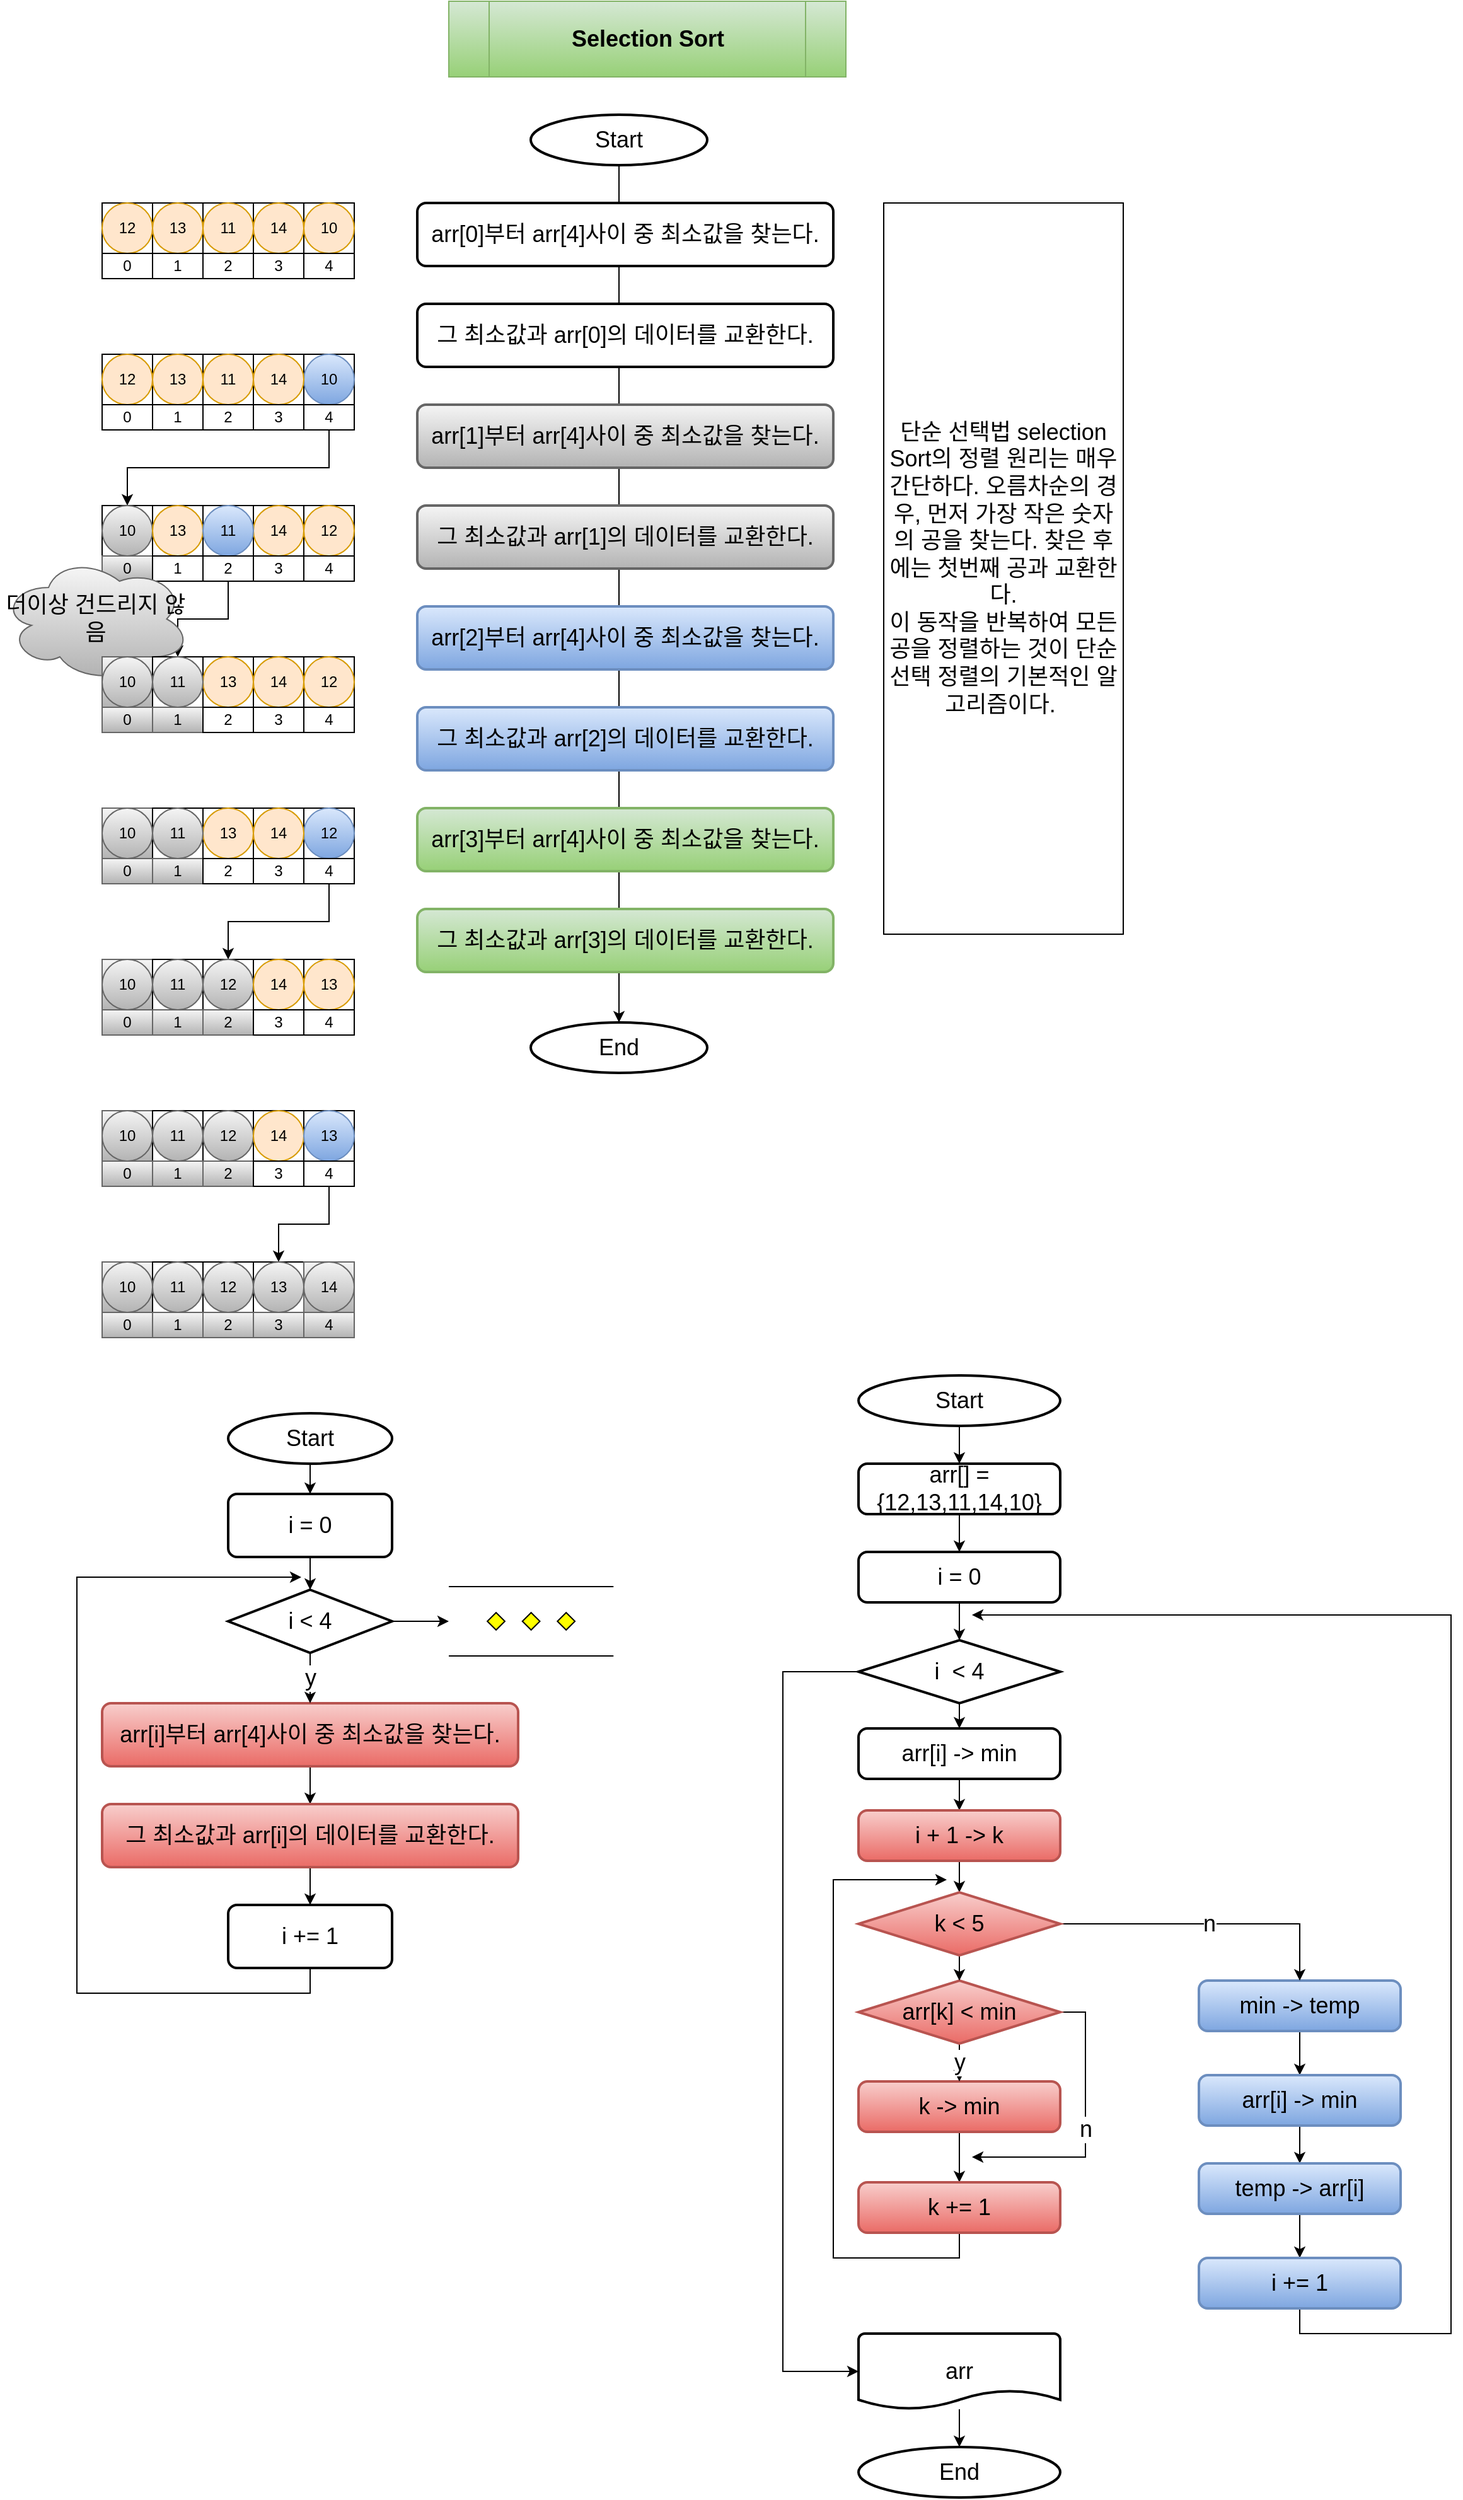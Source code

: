 <mxfile version="19.0.3" type="device"><diagram id="zHO-bKAfavNb4qNvqpEn" name="Page-1"><mxGraphModel dx="989" dy="1220" grid="1" gridSize="10" guides="1" tooltips="1" connect="1" arrows="1" fold="1" page="1" pageScale="1" pageWidth="850" pageHeight="1100" math="0" shadow="0"><root><mxCell id="0"/><mxCell id="1" parent="0"/><mxCell id="_KSf4pjxTZtaH0GUWREa-1" value="" style="whiteSpace=wrap;html=1;aspect=fixed;" vertex="1" parent="1"><mxGeometry x="80" y="160" width="40" height="40" as="geometry"/></mxCell><mxCell id="_KSf4pjxTZtaH0GUWREa-2" value="" style="whiteSpace=wrap;html=1;aspect=fixed;" vertex="1" parent="1"><mxGeometry x="120" y="160" width="40" height="40" as="geometry"/></mxCell><mxCell id="_KSf4pjxTZtaH0GUWREa-3" value="" style="whiteSpace=wrap;html=1;aspect=fixed;" vertex="1" parent="1"><mxGeometry x="160" y="160" width="40" height="40" as="geometry"/></mxCell><mxCell id="_KSf4pjxTZtaH0GUWREa-4" value="" style="whiteSpace=wrap;html=1;aspect=fixed;" vertex="1" parent="1"><mxGeometry x="200" y="160" width="40" height="40" as="geometry"/></mxCell><mxCell id="_KSf4pjxTZtaH0GUWREa-5" value="" style="whiteSpace=wrap;html=1;aspect=fixed;" vertex="1" parent="1"><mxGeometry x="240" y="160" width="40" height="40" as="geometry"/></mxCell><mxCell id="_KSf4pjxTZtaH0GUWREa-7" value="10" style="ellipse;whiteSpace=wrap;html=1;aspect=fixed;fillColor=#ffe6cc;strokeColor=#d79b00;" vertex="1" parent="1"><mxGeometry x="240" y="160" width="40" height="40" as="geometry"/></mxCell><mxCell id="_KSf4pjxTZtaH0GUWREa-9" value="14" style="ellipse;whiteSpace=wrap;html=1;aspect=fixed;fillColor=#ffe6cc;strokeColor=#d79b00;" vertex="1" parent="1"><mxGeometry x="200" y="160" width="40" height="40" as="geometry"/></mxCell><mxCell id="_KSf4pjxTZtaH0GUWREa-10" value="12" style="ellipse;whiteSpace=wrap;html=1;aspect=fixed;fillColor=#ffe6cc;strokeColor=#d79b00;" vertex="1" parent="1"><mxGeometry x="80" y="160" width="40" height="40" as="geometry"/></mxCell><mxCell id="_KSf4pjxTZtaH0GUWREa-11" value="13" style="ellipse;whiteSpace=wrap;html=1;aspect=fixed;fillColor=#ffe6cc;strokeColor=#d79b00;" vertex="1" parent="1"><mxGeometry x="120" y="160" width="40" height="40" as="geometry"/></mxCell><mxCell id="_KSf4pjxTZtaH0GUWREa-12" value="11" style="ellipse;whiteSpace=wrap;html=1;aspect=fixed;fillColor=#ffe6cc;strokeColor=#d79b00;" vertex="1" parent="1"><mxGeometry x="160" y="160" width="40" height="40" as="geometry"/></mxCell><mxCell id="_KSf4pjxTZtaH0GUWREa-24" value="0" style="rounded=0;whiteSpace=wrap;html=1;" vertex="1" parent="1"><mxGeometry x="80" y="200" width="40" height="20" as="geometry"/></mxCell><mxCell id="_KSf4pjxTZtaH0GUWREa-25" value="1" style="rounded=0;whiteSpace=wrap;html=1;" vertex="1" parent="1"><mxGeometry x="120" y="200" width="40" height="20" as="geometry"/></mxCell><mxCell id="_KSf4pjxTZtaH0GUWREa-26" value="2" style="rounded=0;whiteSpace=wrap;html=1;" vertex="1" parent="1"><mxGeometry x="160" y="200" width="40" height="20" as="geometry"/></mxCell><mxCell id="_KSf4pjxTZtaH0GUWREa-27" value="3" style="rounded=0;whiteSpace=wrap;html=1;" vertex="1" parent="1"><mxGeometry x="200" y="200" width="40" height="20" as="geometry"/></mxCell><mxCell id="_KSf4pjxTZtaH0GUWREa-28" value="4" style="rounded=0;whiteSpace=wrap;html=1;" vertex="1" parent="1"><mxGeometry x="240" y="200" width="40" height="20" as="geometry"/></mxCell><mxCell id="_KSf4pjxTZtaH0GUWREa-29" value="Selection Sort" style="shape=process;whiteSpace=wrap;html=1;backgroundOutline=1;fillColor=#d5e8d4;gradientColor=#97d077;strokeColor=#82b366;fontSize=18;fontStyle=1" vertex="1" parent="1"><mxGeometry x="355" width="315" height="60" as="geometry"/></mxCell><mxCell id="_KSf4pjxTZtaH0GUWREa-30" value="단순 선택법 selection Sort의 정렬 원리는 매우 간단하다. 오름차순의 경우, 먼저 가장 작은 숫자의 공을 찾는다. 찾은 후에는 첫번째 공과 교환한다.&lt;br&gt;이 동작을 반복하여 모든 공을 정렬하는 것이 단순 선택 정렬의 기본적인 알고리즘이다.&amp;nbsp;" style="rounded=0;whiteSpace=wrap;html=1;fontSize=18;" vertex="1" parent="1"><mxGeometry x="700" y="160" width="190" height="580" as="geometry"/></mxCell><mxCell id="_KSf4pjxTZtaH0GUWREa-31" value="" style="whiteSpace=wrap;html=1;aspect=fixed;" vertex="1" parent="1"><mxGeometry x="80" y="280" width="40" height="40" as="geometry"/></mxCell><mxCell id="_KSf4pjxTZtaH0GUWREa-32" value="" style="whiteSpace=wrap;html=1;aspect=fixed;" vertex="1" parent="1"><mxGeometry x="120" y="280" width="40" height="40" as="geometry"/></mxCell><mxCell id="_KSf4pjxTZtaH0GUWREa-33" value="" style="whiteSpace=wrap;html=1;aspect=fixed;" vertex="1" parent="1"><mxGeometry x="160" y="280" width="40" height="40" as="geometry"/></mxCell><mxCell id="_KSf4pjxTZtaH0GUWREa-34" value="" style="whiteSpace=wrap;html=1;aspect=fixed;" vertex="1" parent="1"><mxGeometry x="200" y="280" width="40" height="40" as="geometry"/></mxCell><mxCell id="_KSf4pjxTZtaH0GUWREa-35" value="" style="whiteSpace=wrap;html=1;aspect=fixed;" vertex="1" parent="1"><mxGeometry x="240" y="280" width="40" height="40" as="geometry"/></mxCell><mxCell id="_KSf4pjxTZtaH0GUWREa-36" value="10" style="ellipse;whiteSpace=wrap;html=1;aspect=fixed;fillColor=#dae8fc;strokeColor=#6c8ebf;gradientColor=#7ea6e0;" vertex="1" parent="1"><mxGeometry x="240" y="280" width="40" height="40" as="geometry"/></mxCell><mxCell id="_KSf4pjxTZtaH0GUWREa-37" value="14" style="ellipse;whiteSpace=wrap;html=1;aspect=fixed;fillColor=#ffe6cc;strokeColor=#d79b00;" vertex="1" parent="1"><mxGeometry x="200" y="280" width="40" height="40" as="geometry"/></mxCell><mxCell id="_KSf4pjxTZtaH0GUWREa-38" value="12" style="ellipse;whiteSpace=wrap;html=1;aspect=fixed;fillColor=#ffe6cc;strokeColor=#d79b00;" vertex="1" parent="1"><mxGeometry x="80" y="280" width="40" height="40" as="geometry"/></mxCell><mxCell id="_KSf4pjxTZtaH0GUWREa-39" value="13" style="ellipse;whiteSpace=wrap;html=1;aspect=fixed;fillColor=#ffe6cc;strokeColor=#d79b00;" vertex="1" parent="1"><mxGeometry x="120" y="280" width="40" height="40" as="geometry"/></mxCell><mxCell id="_KSf4pjxTZtaH0GUWREa-40" value="11" style="ellipse;whiteSpace=wrap;html=1;aspect=fixed;fillColor=#ffe6cc;strokeColor=#d79b00;" vertex="1" parent="1"><mxGeometry x="160" y="280" width="40" height="40" as="geometry"/></mxCell><mxCell id="_KSf4pjxTZtaH0GUWREa-41" value="0" style="rounded=0;whiteSpace=wrap;html=1;" vertex="1" parent="1"><mxGeometry x="80" y="320" width="40" height="20" as="geometry"/></mxCell><mxCell id="_KSf4pjxTZtaH0GUWREa-42" value="1" style="rounded=0;whiteSpace=wrap;html=1;" vertex="1" parent="1"><mxGeometry x="120" y="320" width="40" height="20" as="geometry"/></mxCell><mxCell id="_KSf4pjxTZtaH0GUWREa-43" value="2" style="rounded=0;whiteSpace=wrap;html=1;" vertex="1" parent="1"><mxGeometry x="160" y="320" width="40" height="20" as="geometry"/></mxCell><mxCell id="_KSf4pjxTZtaH0GUWREa-44" value="3" style="rounded=0;whiteSpace=wrap;html=1;" vertex="1" parent="1"><mxGeometry x="200" y="320" width="40" height="20" as="geometry"/></mxCell><mxCell id="_KSf4pjxTZtaH0GUWREa-158" style="edgeStyle=orthogonalEdgeStyle;rounded=0;orthogonalLoop=1;jettySize=auto;html=1;exitX=0.5;exitY=1;exitDx=0;exitDy=0;entryX=0.5;entryY=0;entryDx=0;entryDy=0;fontSize=18;" edge="1" parent="1" source="_KSf4pjxTZtaH0GUWREa-45" target="_KSf4pjxTZtaH0GUWREa-51"><mxGeometry relative="1" as="geometry"/></mxCell><mxCell id="_KSf4pjxTZtaH0GUWREa-45" value="4" style="rounded=0;whiteSpace=wrap;html=1;" vertex="1" parent="1"><mxGeometry x="240" y="320" width="40" height="20" as="geometry"/></mxCell><mxCell id="_KSf4pjxTZtaH0GUWREa-46" value="" style="whiteSpace=wrap;html=1;aspect=fixed;" vertex="1" parent="1"><mxGeometry x="80" y="400" width="40" height="40" as="geometry"/></mxCell><mxCell id="_KSf4pjxTZtaH0GUWREa-47" value="" style="whiteSpace=wrap;html=1;aspect=fixed;" vertex="1" parent="1"><mxGeometry x="120" y="400" width="40" height="40" as="geometry"/></mxCell><mxCell id="_KSf4pjxTZtaH0GUWREa-48" value="" style="whiteSpace=wrap;html=1;aspect=fixed;" vertex="1" parent="1"><mxGeometry x="160" y="400" width="40" height="40" as="geometry"/></mxCell><mxCell id="_KSf4pjxTZtaH0GUWREa-49" value="" style="whiteSpace=wrap;html=1;aspect=fixed;" vertex="1" parent="1"><mxGeometry x="200" y="400" width="40" height="40" as="geometry"/></mxCell><mxCell id="_KSf4pjxTZtaH0GUWREa-50" value="" style="whiteSpace=wrap;html=1;aspect=fixed;" vertex="1" parent="1"><mxGeometry x="240" y="400" width="40" height="40" as="geometry"/></mxCell><mxCell id="_KSf4pjxTZtaH0GUWREa-51" value="10" style="ellipse;whiteSpace=wrap;html=1;aspect=fixed;fillColor=#f5f5f5;strokeColor=#666666;gradientColor=#b3b3b3;" vertex="1" parent="1"><mxGeometry x="80" y="400" width="40" height="40" as="geometry"/></mxCell><mxCell id="_KSf4pjxTZtaH0GUWREa-52" value="14" style="ellipse;whiteSpace=wrap;html=1;aspect=fixed;fillColor=#ffe6cc;strokeColor=#d79b00;" vertex="1" parent="1"><mxGeometry x="200" y="400" width="40" height="40" as="geometry"/></mxCell><mxCell id="_KSf4pjxTZtaH0GUWREa-53" value="12" style="ellipse;whiteSpace=wrap;html=1;aspect=fixed;fillColor=#ffe6cc;strokeColor=#d79b00;" vertex="1" parent="1"><mxGeometry x="240" y="400" width="40" height="40" as="geometry"/></mxCell><mxCell id="_KSf4pjxTZtaH0GUWREa-54" value="13" style="ellipse;whiteSpace=wrap;html=1;aspect=fixed;fillColor=#ffe6cc;strokeColor=#d79b00;" vertex="1" parent="1"><mxGeometry x="120" y="400" width="40" height="40" as="geometry"/></mxCell><mxCell id="_KSf4pjxTZtaH0GUWREa-55" value="11" style="ellipse;whiteSpace=wrap;html=1;aspect=fixed;fillColor=#dae8fc;strokeColor=#6c8ebf;gradientColor=#7ea6e0;" vertex="1" parent="1"><mxGeometry x="160" y="400" width="40" height="40" as="geometry"/></mxCell><mxCell id="_KSf4pjxTZtaH0GUWREa-56" value="0" style="rounded=0;whiteSpace=wrap;html=1;fillColor=#f5f5f5;gradientColor=#b3b3b3;strokeColor=#666666;" vertex="1" parent="1"><mxGeometry x="80" y="440" width="40" height="20" as="geometry"/></mxCell><mxCell id="_KSf4pjxTZtaH0GUWREa-57" value="1" style="rounded=0;whiteSpace=wrap;html=1;" vertex="1" parent="1"><mxGeometry x="120" y="440" width="40" height="20" as="geometry"/></mxCell><mxCell id="_KSf4pjxTZtaH0GUWREa-159" style="edgeStyle=orthogonalEdgeStyle;rounded=0;orthogonalLoop=1;jettySize=auto;html=1;exitX=0.5;exitY=1;exitDx=0;exitDy=0;entryX=0.5;entryY=0;entryDx=0;entryDy=0;fontSize=18;" edge="1" parent="1" source="_KSf4pjxTZtaH0GUWREa-58" target="_KSf4pjxTZtaH0GUWREa-71"><mxGeometry relative="1" as="geometry"/></mxCell><mxCell id="_KSf4pjxTZtaH0GUWREa-58" value="2" style="rounded=0;whiteSpace=wrap;html=1;" vertex="1" parent="1"><mxGeometry x="160" y="440" width="40" height="20" as="geometry"/></mxCell><mxCell id="_KSf4pjxTZtaH0GUWREa-59" value="3" style="rounded=0;whiteSpace=wrap;html=1;" vertex="1" parent="1"><mxGeometry x="200" y="440" width="40" height="20" as="geometry"/></mxCell><mxCell id="_KSf4pjxTZtaH0GUWREa-60" value="4" style="rounded=0;whiteSpace=wrap;html=1;" vertex="1" parent="1"><mxGeometry x="240" y="440" width="40" height="20" as="geometry"/></mxCell><mxCell id="_KSf4pjxTZtaH0GUWREa-61" value="더이상 건드리지 않음" style="ellipse;shape=cloud;whiteSpace=wrap;html=1;fontSize=18;fillColor=#f5f5f5;gradientColor=#b3b3b3;strokeColor=#666666;" vertex="1" parent="1"><mxGeometry y="440" width="150" height="100" as="geometry"/></mxCell><mxCell id="_KSf4pjxTZtaH0GUWREa-62" value="" style="whiteSpace=wrap;html=1;aspect=fixed;fillColor=#f5f5f5;gradientColor=#b3b3b3;strokeColor=#666666;" vertex="1" parent="1"><mxGeometry x="80" y="520" width="40" height="40" as="geometry"/></mxCell><mxCell id="_KSf4pjxTZtaH0GUWREa-63" value="" style="whiteSpace=wrap;html=1;aspect=fixed;" vertex="1" parent="1"><mxGeometry x="120" y="520" width="40" height="40" as="geometry"/></mxCell><mxCell id="_KSf4pjxTZtaH0GUWREa-64" value="" style="whiteSpace=wrap;html=1;aspect=fixed;" vertex="1" parent="1"><mxGeometry x="160" y="520" width="40" height="40" as="geometry"/></mxCell><mxCell id="_KSf4pjxTZtaH0GUWREa-65" value="" style="whiteSpace=wrap;html=1;aspect=fixed;" vertex="1" parent="1"><mxGeometry x="200" y="520" width="40" height="40" as="geometry"/></mxCell><mxCell id="_KSf4pjxTZtaH0GUWREa-66" value="" style="whiteSpace=wrap;html=1;aspect=fixed;" vertex="1" parent="1"><mxGeometry x="240" y="520" width="40" height="40" as="geometry"/></mxCell><mxCell id="_KSf4pjxTZtaH0GUWREa-67" value="12" style="ellipse;whiteSpace=wrap;html=1;aspect=fixed;fillColor=#ffe6cc;strokeColor=#d79b00;" vertex="1" parent="1"><mxGeometry x="240" y="520" width="40" height="40" as="geometry"/></mxCell><mxCell id="_KSf4pjxTZtaH0GUWREa-68" value="14" style="ellipse;whiteSpace=wrap;html=1;aspect=fixed;fillColor=#ffe6cc;strokeColor=#d79b00;" vertex="1" parent="1"><mxGeometry x="200" y="520" width="40" height="40" as="geometry"/></mxCell><mxCell id="_KSf4pjxTZtaH0GUWREa-69" value="10" style="ellipse;whiteSpace=wrap;html=1;aspect=fixed;fillColor=#f5f5f5;strokeColor=#666666;gradientColor=#b3b3b3;" vertex="1" parent="1"><mxGeometry x="80" y="520" width="40" height="40" as="geometry"/></mxCell><mxCell id="_KSf4pjxTZtaH0GUWREa-70" value="13" style="ellipse;whiteSpace=wrap;html=1;aspect=fixed;fillColor=#ffe6cc;strokeColor=#d79b00;" vertex="1" parent="1"><mxGeometry x="160" y="520" width="40" height="40" as="geometry"/></mxCell><mxCell id="_KSf4pjxTZtaH0GUWREa-71" value="11" style="ellipse;whiteSpace=wrap;html=1;aspect=fixed;fillColor=#f5f5f5;strokeColor=#666666;gradientColor=#b3b3b3;" vertex="1" parent="1"><mxGeometry x="120" y="520" width="40" height="40" as="geometry"/></mxCell><mxCell id="_KSf4pjxTZtaH0GUWREa-72" value="0" style="rounded=0;whiteSpace=wrap;html=1;fillColor=#f5f5f5;gradientColor=#b3b3b3;strokeColor=#666666;" vertex="1" parent="1"><mxGeometry x="80" y="560" width="40" height="20" as="geometry"/></mxCell><mxCell id="_KSf4pjxTZtaH0GUWREa-73" value="1" style="rounded=0;whiteSpace=wrap;html=1;fillColor=#f5f5f5;gradientColor=#b3b3b3;strokeColor=#666666;" vertex="1" parent="1"><mxGeometry x="120" y="560" width="40" height="20" as="geometry"/></mxCell><mxCell id="_KSf4pjxTZtaH0GUWREa-74" value="2" style="rounded=0;whiteSpace=wrap;html=1;" vertex="1" parent="1"><mxGeometry x="160" y="560" width="40" height="20" as="geometry"/></mxCell><mxCell id="_KSf4pjxTZtaH0GUWREa-75" value="3" style="rounded=0;whiteSpace=wrap;html=1;" vertex="1" parent="1"><mxGeometry x="200" y="560" width="40" height="20" as="geometry"/></mxCell><mxCell id="_KSf4pjxTZtaH0GUWREa-76" value="4" style="rounded=0;whiteSpace=wrap;html=1;" vertex="1" parent="1"><mxGeometry x="240" y="560" width="40" height="20" as="geometry"/></mxCell><mxCell id="_KSf4pjxTZtaH0GUWREa-77" value="" style="whiteSpace=wrap;html=1;aspect=fixed;fillColor=#f5f5f5;gradientColor=#b3b3b3;strokeColor=#666666;" vertex="1" parent="1"><mxGeometry x="80" y="640" width="40" height="40" as="geometry"/></mxCell><mxCell id="_KSf4pjxTZtaH0GUWREa-78" value="" style="whiteSpace=wrap;html=1;aspect=fixed;" vertex="1" parent="1"><mxGeometry x="120" y="640" width="40" height="40" as="geometry"/></mxCell><mxCell id="_KSf4pjxTZtaH0GUWREa-79" value="" style="whiteSpace=wrap;html=1;aspect=fixed;" vertex="1" parent="1"><mxGeometry x="160" y="640" width="40" height="40" as="geometry"/></mxCell><mxCell id="_KSf4pjxTZtaH0GUWREa-80" value="" style="whiteSpace=wrap;html=1;aspect=fixed;" vertex="1" parent="1"><mxGeometry x="200" y="640" width="40" height="40" as="geometry"/></mxCell><mxCell id="_KSf4pjxTZtaH0GUWREa-81" value="" style="whiteSpace=wrap;html=1;aspect=fixed;" vertex="1" parent="1"><mxGeometry x="240" y="640" width="40" height="40" as="geometry"/></mxCell><mxCell id="_KSf4pjxTZtaH0GUWREa-82" value="12" style="ellipse;whiteSpace=wrap;html=1;aspect=fixed;fillColor=#dae8fc;strokeColor=#6c8ebf;gradientColor=#7ea6e0;" vertex="1" parent="1"><mxGeometry x="240" y="640" width="40" height="40" as="geometry"/></mxCell><mxCell id="_KSf4pjxTZtaH0GUWREa-83" value="14" style="ellipse;whiteSpace=wrap;html=1;aspect=fixed;fillColor=#ffe6cc;strokeColor=#d79b00;" vertex="1" parent="1"><mxGeometry x="200" y="640" width="40" height="40" as="geometry"/></mxCell><mxCell id="_KSf4pjxTZtaH0GUWREa-84" value="10" style="ellipse;whiteSpace=wrap;html=1;aspect=fixed;fillColor=#f5f5f5;strokeColor=#666666;gradientColor=#b3b3b3;" vertex="1" parent="1"><mxGeometry x="80" y="640" width="40" height="40" as="geometry"/></mxCell><mxCell id="_KSf4pjxTZtaH0GUWREa-85" value="13" style="ellipse;whiteSpace=wrap;html=1;aspect=fixed;fillColor=#ffe6cc;strokeColor=#d79b00;" vertex="1" parent="1"><mxGeometry x="160" y="640" width="40" height="40" as="geometry"/></mxCell><mxCell id="_KSf4pjxTZtaH0GUWREa-86" value="11" style="ellipse;whiteSpace=wrap;html=1;aspect=fixed;fillColor=#f5f5f5;strokeColor=#666666;gradientColor=#b3b3b3;" vertex="1" parent="1"><mxGeometry x="120" y="640" width="40" height="40" as="geometry"/></mxCell><mxCell id="_KSf4pjxTZtaH0GUWREa-87" value="0" style="rounded=0;whiteSpace=wrap;html=1;fillColor=#f5f5f5;gradientColor=#b3b3b3;strokeColor=#666666;" vertex="1" parent="1"><mxGeometry x="80" y="680" width="40" height="20" as="geometry"/></mxCell><mxCell id="_KSf4pjxTZtaH0GUWREa-88" value="1" style="rounded=0;whiteSpace=wrap;html=1;fillColor=#f5f5f5;gradientColor=#b3b3b3;strokeColor=#666666;" vertex="1" parent="1"><mxGeometry x="120" y="680" width="40" height="20" as="geometry"/></mxCell><mxCell id="_KSf4pjxTZtaH0GUWREa-89" value="2" style="rounded=0;whiteSpace=wrap;html=1;" vertex="1" parent="1"><mxGeometry x="160" y="680" width="40" height="20" as="geometry"/></mxCell><mxCell id="_KSf4pjxTZtaH0GUWREa-90" value="3" style="rounded=0;whiteSpace=wrap;html=1;" vertex="1" parent="1"><mxGeometry x="200" y="680" width="40" height="20" as="geometry"/></mxCell><mxCell id="_KSf4pjxTZtaH0GUWREa-160" style="edgeStyle=orthogonalEdgeStyle;rounded=0;orthogonalLoop=1;jettySize=auto;html=1;exitX=0.5;exitY=1;exitDx=0;exitDy=0;fontSize=18;entryX=0.5;entryY=0;entryDx=0;entryDy=0;" edge="1" parent="1" source="_KSf4pjxTZtaH0GUWREa-91" target="_KSf4pjxTZtaH0GUWREa-97"><mxGeometry relative="1" as="geometry"><mxPoint x="180" y="750" as="targetPoint"/></mxGeometry></mxCell><mxCell id="_KSf4pjxTZtaH0GUWREa-91" value="4" style="rounded=0;whiteSpace=wrap;html=1;" vertex="1" parent="1"><mxGeometry x="240" y="680" width="40" height="20" as="geometry"/></mxCell><mxCell id="_KSf4pjxTZtaH0GUWREa-92" value="" style="whiteSpace=wrap;html=1;aspect=fixed;fillColor=#f5f5f5;gradientColor=#b3b3b3;strokeColor=#666666;" vertex="1" parent="1"><mxGeometry x="80" y="760" width="40" height="40" as="geometry"/></mxCell><mxCell id="_KSf4pjxTZtaH0GUWREa-93" value="" style="whiteSpace=wrap;html=1;aspect=fixed;" vertex="1" parent="1"><mxGeometry x="120" y="760" width="40" height="40" as="geometry"/></mxCell><mxCell id="_KSf4pjxTZtaH0GUWREa-94" value="" style="whiteSpace=wrap;html=1;aspect=fixed;" vertex="1" parent="1"><mxGeometry x="160" y="760" width="40" height="40" as="geometry"/></mxCell><mxCell id="_KSf4pjxTZtaH0GUWREa-95" value="" style="whiteSpace=wrap;html=1;aspect=fixed;" vertex="1" parent="1"><mxGeometry x="200" y="760" width="40" height="40" as="geometry"/></mxCell><mxCell id="_KSf4pjxTZtaH0GUWREa-96" value="" style="whiteSpace=wrap;html=1;aspect=fixed;" vertex="1" parent="1"><mxGeometry x="240" y="760" width="40" height="40" as="geometry"/></mxCell><mxCell id="_KSf4pjxTZtaH0GUWREa-97" value="12" style="ellipse;whiteSpace=wrap;html=1;aspect=fixed;fillColor=#f5f5f5;strokeColor=#666666;gradientColor=#b3b3b3;" vertex="1" parent="1"><mxGeometry x="160" y="760" width="40" height="40" as="geometry"/></mxCell><mxCell id="_KSf4pjxTZtaH0GUWREa-98" value="14" style="ellipse;whiteSpace=wrap;html=1;aspect=fixed;fillColor=#ffe6cc;strokeColor=#d79b00;" vertex="1" parent="1"><mxGeometry x="200" y="760" width="40" height="40" as="geometry"/></mxCell><mxCell id="_KSf4pjxTZtaH0GUWREa-99" value="10" style="ellipse;whiteSpace=wrap;html=1;aspect=fixed;fillColor=#f5f5f5;strokeColor=#666666;gradientColor=#b3b3b3;" vertex="1" parent="1"><mxGeometry x="80" y="760" width="40" height="40" as="geometry"/></mxCell><mxCell id="_KSf4pjxTZtaH0GUWREa-100" value="13" style="ellipse;whiteSpace=wrap;html=1;aspect=fixed;fillColor=#ffe6cc;strokeColor=#d79b00;" vertex="1" parent="1"><mxGeometry x="240" y="760" width="40" height="40" as="geometry"/></mxCell><mxCell id="_KSf4pjxTZtaH0GUWREa-101" value="11" style="ellipse;whiteSpace=wrap;html=1;aspect=fixed;fillColor=#f5f5f5;strokeColor=#666666;gradientColor=#b3b3b3;" vertex="1" parent="1"><mxGeometry x="120" y="760" width="40" height="40" as="geometry"/></mxCell><mxCell id="_KSf4pjxTZtaH0GUWREa-102" value="0" style="rounded=0;whiteSpace=wrap;html=1;fillColor=#f5f5f5;gradientColor=#b3b3b3;strokeColor=#666666;" vertex="1" parent="1"><mxGeometry x="80" y="800" width="40" height="20" as="geometry"/></mxCell><mxCell id="_KSf4pjxTZtaH0GUWREa-103" value="1" style="rounded=0;whiteSpace=wrap;html=1;fillColor=#f5f5f5;gradientColor=#b3b3b3;strokeColor=#666666;" vertex="1" parent="1"><mxGeometry x="120" y="800" width="40" height="20" as="geometry"/></mxCell><mxCell id="_KSf4pjxTZtaH0GUWREa-104" value="2" style="rounded=0;whiteSpace=wrap;html=1;fillColor=#f5f5f5;gradientColor=#b3b3b3;strokeColor=#666666;" vertex="1" parent="1"><mxGeometry x="160" y="800" width="40" height="20" as="geometry"/></mxCell><mxCell id="_KSf4pjxTZtaH0GUWREa-105" value="3" style="rounded=0;whiteSpace=wrap;html=1;" vertex="1" parent="1"><mxGeometry x="200" y="800" width="40" height="20" as="geometry"/></mxCell><mxCell id="_KSf4pjxTZtaH0GUWREa-106" value="4" style="rounded=0;whiteSpace=wrap;html=1;" vertex="1" parent="1"><mxGeometry x="240" y="800" width="40" height="20" as="geometry"/></mxCell><mxCell id="_KSf4pjxTZtaH0GUWREa-107" value="" style="whiteSpace=wrap;html=1;aspect=fixed;fillColor=#f5f5f5;gradientColor=#b3b3b3;strokeColor=#666666;" vertex="1" parent="1"><mxGeometry x="80" y="880" width="40" height="40" as="geometry"/></mxCell><mxCell id="_KSf4pjxTZtaH0GUWREa-108" value="" style="whiteSpace=wrap;html=1;aspect=fixed;" vertex="1" parent="1"><mxGeometry x="120" y="880" width="40" height="40" as="geometry"/></mxCell><mxCell id="_KSf4pjxTZtaH0GUWREa-109" value="" style="whiteSpace=wrap;html=1;aspect=fixed;" vertex="1" parent="1"><mxGeometry x="160" y="880" width="40" height="40" as="geometry"/></mxCell><mxCell id="_KSf4pjxTZtaH0GUWREa-110" value="" style="whiteSpace=wrap;html=1;aspect=fixed;" vertex="1" parent="1"><mxGeometry x="200" y="880" width="40" height="40" as="geometry"/></mxCell><mxCell id="_KSf4pjxTZtaH0GUWREa-111" value="" style="whiteSpace=wrap;html=1;aspect=fixed;" vertex="1" parent="1"><mxGeometry x="240" y="880" width="40" height="40" as="geometry"/></mxCell><mxCell id="_KSf4pjxTZtaH0GUWREa-112" value="12" style="ellipse;whiteSpace=wrap;html=1;aspect=fixed;fillColor=#f5f5f5;strokeColor=#666666;gradientColor=#b3b3b3;" vertex="1" parent="1"><mxGeometry x="160" y="880" width="40" height="40" as="geometry"/></mxCell><mxCell id="_KSf4pjxTZtaH0GUWREa-113" value="14" style="ellipse;whiteSpace=wrap;html=1;aspect=fixed;fillColor=#ffe6cc;strokeColor=#d79b00;" vertex="1" parent="1"><mxGeometry x="200" y="880" width="40" height="40" as="geometry"/></mxCell><mxCell id="_KSf4pjxTZtaH0GUWREa-114" value="10" style="ellipse;whiteSpace=wrap;html=1;aspect=fixed;fillColor=#f5f5f5;strokeColor=#666666;gradientColor=#b3b3b3;" vertex="1" parent="1"><mxGeometry x="80" y="880" width="40" height="40" as="geometry"/></mxCell><mxCell id="_KSf4pjxTZtaH0GUWREa-115" value="13" style="ellipse;whiteSpace=wrap;html=1;aspect=fixed;fillColor=#dae8fc;strokeColor=#6c8ebf;gradientColor=#7ea6e0;" vertex="1" parent="1"><mxGeometry x="240" y="880" width="40" height="40" as="geometry"/></mxCell><mxCell id="_KSf4pjxTZtaH0GUWREa-116" value="11" style="ellipse;whiteSpace=wrap;html=1;aspect=fixed;fillColor=#f5f5f5;strokeColor=#666666;gradientColor=#b3b3b3;" vertex="1" parent="1"><mxGeometry x="120" y="880" width="40" height="40" as="geometry"/></mxCell><mxCell id="_KSf4pjxTZtaH0GUWREa-117" value="0" style="rounded=0;whiteSpace=wrap;html=1;fillColor=#f5f5f5;gradientColor=#b3b3b3;strokeColor=#666666;" vertex="1" parent="1"><mxGeometry x="80" y="920" width="40" height="20" as="geometry"/></mxCell><mxCell id="_KSf4pjxTZtaH0GUWREa-118" value="1" style="rounded=0;whiteSpace=wrap;html=1;fillColor=#f5f5f5;gradientColor=#b3b3b3;strokeColor=#666666;" vertex="1" parent="1"><mxGeometry x="120" y="920" width="40" height="20" as="geometry"/></mxCell><mxCell id="_KSf4pjxTZtaH0GUWREa-119" value="2" style="rounded=0;whiteSpace=wrap;html=1;fillColor=#f5f5f5;gradientColor=#b3b3b3;strokeColor=#666666;" vertex="1" parent="1"><mxGeometry x="160" y="920" width="40" height="20" as="geometry"/></mxCell><mxCell id="_KSf4pjxTZtaH0GUWREa-120" value="3" style="rounded=0;whiteSpace=wrap;html=1;" vertex="1" parent="1"><mxGeometry x="200" y="920" width="40" height="20" as="geometry"/></mxCell><mxCell id="_KSf4pjxTZtaH0GUWREa-161" style="edgeStyle=orthogonalEdgeStyle;rounded=0;orthogonalLoop=1;jettySize=auto;html=1;exitX=0.5;exitY=1;exitDx=0;exitDy=0;entryX=0.5;entryY=0;entryDx=0;entryDy=0;fontSize=18;" edge="1" parent="1" source="_KSf4pjxTZtaH0GUWREa-121" target="_KSf4pjxTZtaH0GUWREa-130"><mxGeometry relative="1" as="geometry"/></mxCell><mxCell id="_KSf4pjxTZtaH0GUWREa-121" value="4" style="rounded=0;whiteSpace=wrap;html=1;" vertex="1" parent="1"><mxGeometry x="240" y="920" width="40" height="20" as="geometry"/></mxCell><mxCell id="_KSf4pjxTZtaH0GUWREa-122" value="" style="whiteSpace=wrap;html=1;aspect=fixed;fillColor=#f5f5f5;gradientColor=#b3b3b3;strokeColor=#666666;" vertex="1" parent="1"><mxGeometry x="80" y="1000" width="40" height="40" as="geometry"/></mxCell><mxCell id="_KSf4pjxTZtaH0GUWREa-123" value="" style="whiteSpace=wrap;html=1;aspect=fixed;" vertex="1" parent="1"><mxGeometry x="120" y="1000" width="40" height="40" as="geometry"/></mxCell><mxCell id="_KSf4pjxTZtaH0GUWREa-124" value="" style="whiteSpace=wrap;html=1;aspect=fixed;" vertex="1" parent="1"><mxGeometry x="160" y="1000" width="40" height="40" as="geometry"/></mxCell><mxCell id="_KSf4pjxTZtaH0GUWREa-125" value="" style="whiteSpace=wrap;html=1;aspect=fixed;" vertex="1" parent="1"><mxGeometry x="200" y="1000" width="40" height="40" as="geometry"/></mxCell><mxCell id="_KSf4pjxTZtaH0GUWREa-126" value="" style="whiteSpace=wrap;html=1;aspect=fixed;fillColor=#f5f5f5;gradientColor=#b3b3b3;strokeColor=#666666;" vertex="1" parent="1"><mxGeometry x="240" y="1000" width="40" height="40" as="geometry"/></mxCell><mxCell id="_KSf4pjxTZtaH0GUWREa-127" value="12" style="ellipse;whiteSpace=wrap;html=1;aspect=fixed;fillColor=#f5f5f5;strokeColor=#666666;gradientColor=#b3b3b3;" vertex="1" parent="1"><mxGeometry x="160" y="1000" width="40" height="40" as="geometry"/></mxCell><mxCell id="_KSf4pjxTZtaH0GUWREa-128" value="14" style="ellipse;whiteSpace=wrap;html=1;aspect=fixed;fillColor=#f5f5f5;strokeColor=#666666;gradientColor=#b3b3b3;" vertex="1" parent="1"><mxGeometry x="240" y="1000" width="40" height="40" as="geometry"/></mxCell><mxCell id="_KSf4pjxTZtaH0GUWREa-129" value="10" style="ellipse;whiteSpace=wrap;html=1;aspect=fixed;fillColor=#f5f5f5;strokeColor=#666666;gradientColor=#b3b3b3;" vertex="1" parent="1"><mxGeometry x="80" y="1000" width="40" height="40" as="geometry"/></mxCell><mxCell id="_KSf4pjxTZtaH0GUWREa-130" value="13" style="ellipse;whiteSpace=wrap;html=1;aspect=fixed;fillColor=#f5f5f5;strokeColor=#666666;gradientColor=#b3b3b3;" vertex="1" parent="1"><mxGeometry x="200" y="1000" width="40" height="40" as="geometry"/></mxCell><mxCell id="_KSf4pjxTZtaH0GUWREa-131" value="11" style="ellipse;whiteSpace=wrap;html=1;aspect=fixed;fillColor=#f5f5f5;strokeColor=#666666;gradientColor=#b3b3b3;" vertex="1" parent="1"><mxGeometry x="120" y="1000" width="40" height="40" as="geometry"/></mxCell><mxCell id="_KSf4pjxTZtaH0GUWREa-132" value="0" style="rounded=0;whiteSpace=wrap;html=1;fillColor=#f5f5f5;gradientColor=#b3b3b3;strokeColor=#666666;" vertex="1" parent="1"><mxGeometry x="80" y="1040" width="40" height="20" as="geometry"/></mxCell><mxCell id="_KSf4pjxTZtaH0GUWREa-133" value="1" style="rounded=0;whiteSpace=wrap;html=1;fillColor=#f5f5f5;gradientColor=#b3b3b3;strokeColor=#666666;" vertex="1" parent="1"><mxGeometry x="120" y="1040" width="40" height="20" as="geometry"/></mxCell><mxCell id="_KSf4pjxTZtaH0GUWREa-134" value="2" style="rounded=0;whiteSpace=wrap;html=1;fillColor=#f5f5f5;gradientColor=#b3b3b3;strokeColor=#666666;" vertex="1" parent="1"><mxGeometry x="160" y="1040" width="40" height="20" as="geometry"/></mxCell><mxCell id="_KSf4pjxTZtaH0GUWREa-135" value="3" style="rounded=0;whiteSpace=wrap;html=1;fillColor=#f5f5f5;gradientColor=#b3b3b3;strokeColor=#666666;" vertex="1" parent="1"><mxGeometry x="200" y="1040" width="40" height="20" as="geometry"/></mxCell><mxCell id="_KSf4pjxTZtaH0GUWREa-136" value="4" style="rounded=0;whiteSpace=wrap;html=1;fillColor=#f5f5f5;gradientColor=#b3b3b3;strokeColor=#666666;" vertex="1" parent="1"><mxGeometry x="240" y="1040" width="40" height="20" as="geometry"/></mxCell><mxCell id="_KSf4pjxTZtaH0GUWREa-157" style="edgeStyle=orthogonalEdgeStyle;rounded=0;orthogonalLoop=1;jettySize=auto;html=1;exitX=0.5;exitY=1;exitDx=0;exitDy=0;exitPerimeter=0;entryX=0.5;entryY=0;entryDx=0;entryDy=0;entryPerimeter=0;fontSize=18;" edge="1" parent="1" source="_KSf4pjxTZtaH0GUWREa-146" target="_KSf4pjxTZtaH0GUWREa-155"><mxGeometry relative="1" as="geometry"/></mxCell><mxCell id="_KSf4pjxTZtaH0GUWREa-146" value="Start" style="strokeWidth=2;html=1;shape=mxgraph.flowchart.start_1;whiteSpace=wrap;fontSize=18;" vertex="1" parent="1"><mxGeometry x="420" y="90" width="140" height="40" as="geometry"/></mxCell><mxCell id="_KSf4pjxTZtaH0GUWREa-147" value="arr[0]부터 arr[4]사이 중 최소값을 찾는다." style="rounded=1;whiteSpace=wrap;html=1;absoluteArcSize=1;arcSize=14;strokeWidth=2;fontSize=18;" vertex="1" parent="1"><mxGeometry x="330" y="160" width="330" height="50" as="geometry"/></mxCell><mxCell id="_KSf4pjxTZtaH0GUWREa-148" value="그 최소값과 arr[0]의 데이터를 교환한다." style="rounded=1;whiteSpace=wrap;html=1;absoluteArcSize=1;arcSize=14;strokeWidth=2;fontSize=18;" vertex="1" parent="1"><mxGeometry x="330" y="240" width="330" height="50" as="geometry"/></mxCell><mxCell id="_KSf4pjxTZtaH0GUWREa-149" value="arr[1]부터 arr[4]사이 중 최소값을 찾는다." style="rounded=1;whiteSpace=wrap;html=1;absoluteArcSize=1;arcSize=14;strokeWidth=2;fontSize=18;fillColor=#f5f5f5;gradientColor=#b3b3b3;strokeColor=#666666;" vertex="1" parent="1"><mxGeometry x="330" y="320" width="330" height="50" as="geometry"/></mxCell><mxCell id="_KSf4pjxTZtaH0GUWREa-150" value="그 최소값과 arr[1]의 데이터를 교환한다." style="rounded=1;whiteSpace=wrap;html=1;absoluteArcSize=1;arcSize=14;strokeWidth=2;fontSize=18;fillColor=#f5f5f5;gradientColor=#b3b3b3;strokeColor=#666666;" vertex="1" parent="1"><mxGeometry x="330" y="400" width="330" height="50" as="geometry"/></mxCell><mxCell id="_KSf4pjxTZtaH0GUWREa-151" value="arr[2]부터 arr[4]사이 중 최소값을 찾는다." style="rounded=1;whiteSpace=wrap;html=1;absoluteArcSize=1;arcSize=14;strokeWidth=2;fontSize=18;fillColor=#dae8fc;gradientColor=#7ea6e0;strokeColor=#6c8ebf;" vertex="1" parent="1"><mxGeometry x="330" y="480" width="330" height="50" as="geometry"/></mxCell><mxCell id="_KSf4pjxTZtaH0GUWREa-152" value="그 최소값과 arr[2]의 데이터를 교환한다." style="rounded=1;whiteSpace=wrap;html=1;absoluteArcSize=1;arcSize=14;strokeWidth=2;fontSize=18;fillColor=#dae8fc;gradientColor=#7ea6e0;strokeColor=#6c8ebf;" vertex="1" parent="1"><mxGeometry x="330" y="560" width="330" height="50" as="geometry"/></mxCell><mxCell id="_KSf4pjxTZtaH0GUWREa-153" value="arr[3]부터 arr[4]사이 중 최소값을 찾는다." style="rounded=1;whiteSpace=wrap;html=1;absoluteArcSize=1;arcSize=14;strokeWidth=2;fontSize=18;fillColor=#d5e8d4;gradientColor=#97d077;strokeColor=#82b366;" vertex="1" parent="1"><mxGeometry x="330" y="640" width="330" height="50" as="geometry"/></mxCell><mxCell id="_KSf4pjxTZtaH0GUWREa-154" value="그 최소값과 arr[3]의 데이터를 교환한다." style="rounded=1;whiteSpace=wrap;html=1;absoluteArcSize=1;arcSize=14;strokeWidth=2;fontSize=18;fillColor=#d5e8d4;gradientColor=#97d077;strokeColor=#82b366;" vertex="1" parent="1"><mxGeometry x="330" y="720" width="330" height="50" as="geometry"/></mxCell><mxCell id="_KSf4pjxTZtaH0GUWREa-155" value="End" style="strokeWidth=2;html=1;shape=mxgraph.flowchart.start_1;whiteSpace=wrap;fontSize=18;" vertex="1" parent="1"><mxGeometry x="420" y="810" width="140" height="40" as="geometry"/></mxCell><mxCell id="_KSf4pjxTZtaH0GUWREa-171" style="edgeStyle=orthogonalEdgeStyle;rounded=0;orthogonalLoop=1;jettySize=auto;html=1;exitX=0.5;exitY=1;exitDx=0;exitDy=0;entryX=0.5;entryY=0;entryDx=0;entryDy=0;fontSize=18;" edge="1" parent="1" source="_KSf4pjxTZtaH0GUWREa-162" target="_KSf4pjxTZtaH0GUWREa-163"><mxGeometry relative="1" as="geometry"/></mxCell><mxCell id="_KSf4pjxTZtaH0GUWREa-162" value="arr[i]부터 arr[4]사이 중 최소값을 찾는다." style="rounded=1;whiteSpace=wrap;html=1;absoluteArcSize=1;arcSize=14;strokeWidth=2;fontSize=18;fillColor=#f8cecc;gradientColor=#ea6b66;strokeColor=#b85450;" vertex="1" parent="1"><mxGeometry x="80" y="1350" width="330" height="50" as="geometry"/></mxCell><mxCell id="_KSf4pjxTZtaH0GUWREa-172" style="edgeStyle=orthogonalEdgeStyle;rounded=0;orthogonalLoop=1;jettySize=auto;html=1;exitX=0.5;exitY=1;exitDx=0;exitDy=0;entryX=0.5;entryY=0;entryDx=0;entryDy=0;fontSize=18;" edge="1" parent="1" source="_KSf4pjxTZtaH0GUWREa-163" target="_KSf4pjxTZtaH0GUWREa-167"><mxGeometry relative="1" as="geometry"/></mxCell><mxCell id="_KSf4pjxTZtaH0GUWREa-163" value="그 최소값과 arr[i]의 데이터를 교환한다." style="rounded=1;whiteSpace=wrap;html=1;absoluteArcSize=1;arcSize=14;strokeWidth=2;fontSize=18;fillColor=#f8cecc;gradientColor=#ea6b66;strokeColor=#b85450;" vertex="1" parent="1"><mxGeometry x="80" y="1430" width="330" height="50" as="geometry"/></mxCell><mxCell id="_KSf4pjxTZtaH0GUWREa-177" style="edgeStyle=orthogonalEdgeStyle;rounded=0;orthogonalLoop=1;jettySize=auto;html=1;fontSize=18;" edge="1" parent="1" source="_KSf4pjxTZtaH0GUWREa-167"><mxGeometry relative="1" as="geometry"><mxPoint x="238" y="1250" as="targetPoint"/><Array as="points"><mxPoint x="245" y="1580"/><mxPoint x="60" y="1580"/><mxPoint x="60" y="1250"/></Array></mxGeometry></mxCell><mxCell id="_KSf4pjxTZtaH0GUWREa-167" value="i += 1" style="rounded=1;whiteSpace=wrap;html=1;absoluteArcSize=1;arcSize=14;strokeWidth=2;fontSize=18;" vertex="1" parent="1"><mxGeometry x="180" y="1510" width="130" height="50" as="geometry"/></mxCell><mxCell id="_KSf4pjxTZtaH0GUWREa-175" style="edgeStyle=orthogonalEdgeStyle;rounded=0;orthogonalLoop=1;jettySize=auto;html=1;exitX=0.5;exitY=1;exitDx=0;exitDy=0;exitPerimeter=0;entryX=0.5;entryY=0;entryDx=0;entryDy=0;fontSize=18;" edge="1" parent="1" source="_KSf4pjxTZtaH0GUWREa-168" target="_KSf4pjxTZtaH0GUWREa-174"><mxGeometry relative="1" as="geometry"/></mxCell><mxCell id="_KSf4pjxTZtaH0GUWREa-168" value="Start" style="strokeWidth=2;html=1;shape=mxgraph.flowchart.start_1;whiteSpace=wrap;fontSize=18;" vertex="1" parent="1"><mxGeometry x="180" y="1120" width="130" height="40" as="geometry"/></mxCell><mxCell id="_KSf4pjxTZtaH0GUWREa-170" value="y" style="edgeStyle=orthogonalEdgeStyle;rounded=0;orthogonalLoop=1;jettySize=auto;html=1;exitX=0.5;exitY=1;exitDx=0;exitDy=0;exitPerimeter=0;entryX=0.5;entryY=0;entryDx=0;entryDy=0;fontSize=18;" edge="1" parent="1" source="_KSf4pjxTZtaH0GUWREa-169" target="_KSf4pjxTZtaH0GUWREa-162"><mxGeometry relative="1" as="geometry"/></mxCell><mxCell id="_KSf4pjxTZtaH0GUWREa-179" style="edgeStyle=orthogonalEdgeStyle;rounded=0;orthogonalLoop=1;jettySize=auto;html=1;fontSize=18;" edge="1" parent="1" source="_KSf4pjxTZtaH0GUWREa-169" target="_KSf4pjxTZtaH0GUWREa-180"><mxGeometry relative="1" as="geometry"><mxPoint x="360" y="1285" as="targetPoint"/></mxGeometry></mxCell><mxCell id="_KSf4pjxTZtaH0GUWREa-169" value="i &amp;lt; 4" style="strokeWidth=2;html=1;shape=mxgraph.flowchart.decision;whiteSpace=wrap;fontSize=18;" vertex="1" parent="1"><mxGeometry x="180" y="1260" width="130" height="50" as="geometry"/></mxCell><mxCell id="_KSf4pjxTZtaH0GUWREa-176" style="edgeStyle=orthogonalEdgeStyle;rounded=0;orthogonalLoop=1;jettySize=auto;html=1;exitX=0.5;exitY=1;exitDx=0;exitDy=0;entryX=0.5;entryY=0;entryDx=0;entryDy=0;entryPerimeter=0;fontSize=18;" edge="1" parent="1" source="_KSf4pjxTZtaH0GUWREa-174" target="_KSf4pjxTZtaH0GUWREa-169"><mxGeometry relative="1" as="geometry"/></mxCell><mxCell id="_KSf4pjxTZtaH0GUWREa-174" value="i = 0" style="rounded=1;whiteSpace=wrap;html=1;absoluteArcSize=1;arcSize=14;strokeWidth=2;fontSize=18;" vertex="1" parent="1"><mxGeometry x="180" y="1184" width="130" height="50" as="geometry"/></mxCell><mxCell id="_KSf4pjxTZtaH0GUWREa-180" value="" style="verticalLabelPosition=bottom;verticalAlign=top;html=1;shape=mxgraph.flowchart.parallel_mode;pointerEvents=1;fontSize=18;" vertex="1" parent="1"><mxGeometry x="355" y="1257.5" width="130.63" height="55" as="geometry"/></mxCell><mxCell id="_KSf4pjxTZtaH0GUWREa-182" style="edgeStyle=orthogonalEdgeStyle;rounded=0;orthogonalLoop=1;jettySize=auto;html=1;exitX=0.5;exitY=1;exitDx=0;exitDy=0;entryX=0.5;entryY=0;entryDx=0;entryDy=0;fontSize=18;" edge="1" source="_KSf4pjxTZtaH0GUWREa-183" parent="1"><mxGeometry relative="1" as="geometry"><mxPoint x="755" y="1430" as="targetPoint"/></mxGeometry></mxCell><mxCell id="_KSf4pjxTZtaH0GUWREa-230" style="edgeStyle=orthogonalEdgeStyle;rounded=0;orthogonalLoop=1;jettySize=auto;html=1;exitX=0.5;exitY=1;exitDx=0;exitDy=0;exitPerimeter=0;entryX=0.5;entryY=0;entryDx=0;entryDy=0;fontSize=18;" edge="1" parent="1" source="_KSf4pjxTZtaH0GUWREa-189" target="_KSf4pjxTZtaH0GUWREa-219"><mxGeometry relative="1" as="geometry"/></mxCell><mxCell id="_KSf4pjxTZtaH0GUWREa-189" value="Start" style="strokeWidth=2;html=1;shape=mxgraph.flowchart.start_1;whiteSpace=wrap;fontSize=18;" vertex="1" parent="1"><mxGeometry x="680" y="1090" width="160" height="40" as="geometry"/></mxCell><mxCell id="_KSf4pjxTZtaH0GUWREa-238" style="edgeStyle=orthogonalEdgeStyle;rounded=0;orthogonalLoop=1;jettySize=auto;html=1;exitX=0.5;exitY=1;exitDx=0;exitDy=0;entryX=0.5;entryY=0;entryDx=0;entryDy=0;fontSize=18;" edge="1" parent="1" source="_KSf4pjxTZtaH0GUWREa-207" target="_KSf4pjxTZtaH0GUWREa-208"><mxGeometry relative="1" as="geometry"/></mxCell><mxCell id="_KSf4pjxTZtaH0GUWREa-207" value="k -&amp;gt; min" style="rounded=1;whiteSpace=wrap;html=1;absoluteArcSize=1;arcSize=14;strokeWidth=2;fontSize=18;fillColor=#f8cecc;gradientColor=#ea6b66;strokeColor=#b85450;" vertex="1" parent="1"><mxGeometry x="680" y="1650" width="160" height="40" as="geometry"/></mxCell><mxCell id="_KSf4pjxTZtaH0GUWREa-239" style="edgeStyle=orthogonalEdgeStyle;rounded=0;orthogonalLoop=1;jettySize=auto;html=1;fontSize=18;" edge="1" parent="1" source="_KSf4pjxTZtaH0GUWREa-208"><mxGeometry relative="1" as="geometry"><mxPoint x="750" y="1490" as="targetPoint"/><Array as="points"><mxPoint x="760" y="1790"/><mxPoint x="660" y="1790"/><mxPoint x="660" y="1490"/></Array></mxGeometry></mxCell><mxCell id="_KSf4pjxTZtaH0GUWREa-208" value="k += 1" style="rounded=1;whiteSpace=wrap;html=1;absoluteArcSize=1;arcSize=14;strokeWidth=2;fontSize=18;fillColor=#f8cecc;gradientColor=#ea6b66;strokeColor=#b85450;" vertex="1" parent="1"><mxGeometry x="680" y="1730" width="160" height="40" as="geometry"/></mxCell><mxCell id="_KSf4pjxTZtaH0GUWREa-248" style="edgeStyle=orthogonalEdgeStyle;rounded=0;orthogonalLoop=1;jettySize=auto;html=1;exitX=0.5;exitY=1;exitDx=0;exitDy=0;entryX=0.5;entryY=0;entryDx=0;entryDy=0;fontSize=18;" edge="1" parent="1" source="_KSf4pjxTZtaH0GUWREa-215" target="_KSf4pjxTZtaH0GUWREa-217"><mxGeometry relative="1" as="geometry"/></mxCell><mxCell id="_KSf4pjxTZtaH0GUWREa-215" value="min -&amp;gt; temp" style="rounded=1;whiteSpace=wrap;html=1;absoluteArcSize=1;arcSize=14;strokeWidth=2;fontSize=18;fillColor=#dae8fc;gradientColor=#7ea6e0;strokeColor=#6c8ebf;" vertex="1" parent="1"><mxGeometry x="950" y="1570" width="160" height="40" as="geometry"/></mxCell><mxCell id="_KSf4pjxTZtaH0GUWREa-249" style="edgeStyle=orthogonalEdgeStyle;rounded=0;orthogonalLoop=1;jettySize=auto;html=1;exitX=0.5;exitY=1;exitDx=0;exitDy=0;entryX=0.5;entryY=0;entryDx=0;entryDy=0;fontSize=18;" edge="1" parent="1" source="_KSf4pjxTZtaH0GUWREa-217" target="_KSf4pjxTZtaH0GUWREa-225"><mxGeometry relative="1" as="geometry"/></mxCell><mxCell id="_KSf4pjxTZtaH0GUWREa-217" value="arr[i] -&amp;gt; min" style="rounded=1;whiteSpace=wrap;html=1;absoluteArcSize=1;arcSize=14;strokeWidth=2;fontSize=18;fillColor=#dae8fc;gradientColor=#7ea6e0;strokeColor=#6c8ebf;" vertex="1" parent="1"><mxGeometry x="950" y="1645" width="160" height="40" as="geometry"/></mxCell><mxCell id="_KSf4pjxTZtaH0GUWREa-232" style="edgeStyle=orthogonalEdgeStyle;rounded=0;orthogonalLoop=1;jettySize=auto;html=1;exitX=0.5;exitY=1;exitDx=0;exitDy=0;entryX=0.5;entryY=0;entryDx=0;entryDy=0;entryPerimeter=0;fontSize=18;" edge="1" parent="1" source="_KSf4pjxTZtaH0GUWREa-218" target="_KSf4pjxTZtaH0GUWREa-220"><mxGeometry relative="1" as="geometry"/></mxCell><mxCell id="_KSf4pjxTZtaH0GUWREa-218" value="i = 0" style="rounded=1;whiteSpace=wrap;html=1;absoluteArcSize=1;arcSize=14;strokeWidth=2;fontSize=18;" vertex="1" parent="1"><mxGeometry x="680" y="1230" width="160" height="40" as="geometry"/></mxCell><mxCell id="_KSf4pjxTZtaH0GUWREa-231" style="edgeStyle=orthogonalEdgeStyle;rounded=0;orthogonalLoop=1;jettySize=auto;html=1;exitX=0.5;exitY=1;exitDx=0;exitDy=0;entryX=0.5;entryY=0;entryDx=0;entryDy=0;fontSize=18;" edge="1" parent="1" source="_KSf4pjxTZtaH0GUWREa-219" target="_KSf4pjxTZtaH0GUWREa-218"><mxGeometry relative="1" as="geometry"/></mxCell><mxCell id="_KSf4pjxTZtaH0GUWREa-219" value="arr[] = {12,13,11,14,10}" style="rounded=1;whiteSpace=wrap;html=1;absoluteArcSize=1;arcSize=14;strokeWidth=2;fontSize=18;" vertex="1" parent="1"><mxGeometry x="680" y="1160" width="160" height="40" as="geometry"/></mxCell><mxCell id="_KSf4pjxTZtaH0GUWREa-233" style="edgeStyle=orthogonalEdgeStyle;rounded=0;orthogonalLoop=1;jettySize=auto;html=1;exitX=0.5;exitY=1;exitDx=0;exitDy=0;exitPerimeter=0;entryX=0.5;entryY=0;entryDx=0;entryDy=0;fontSize=18;" edge="1" parent="1" source="_KSf4pjxTZtaH0GUWREa-220" target="_KSf4pjxTZtaH0GUWREa-224"><mxGeometry relative="1" as="geometry"/></mxCell><mxCell id="_KSf4pjxTZtaH0GUWREa-245" style="edgeStyle=orthogonalEdgeStyle;rounded=0;orthogonalLoop=1;jettySize=auto;html=1;fontSize=18;" edge="1" parent="1" source="_KSf4pjxTZtaH0GUWREa-220" target="_KSf4pjxTZtaH0GUWREa-242"><mxGeometry relative="1" as="geometry"><Array as="points"><mxPoint x="620" y="1325"/><mxPoint x="620" y="1880"/></Array></mxGeometry></mxCell><mxCell id="_KSf4pjxTZtaH0GUWREa-220" value="i&amp;nbsp; &amp;lt; 4" style="strokeWidth=2;html=1;shape=mxgraph.flowchart.decision;whiteSpace=wrap;fontSize=18;" vertex="1" parent="1"><mxGeometry x="680" y="1300" width="160" height="50" as="geometry"/></mxCell><mxCell id="_KSf4pjxTZtaH0GUWREa-237" value="y" style="edgeStyle=orthogonalEdgeStyle;rounded=0;orthogonalLoop=1;jettySize=auto;html=1;exitX=0.5;exitY=1;exitDx=0;exitDy=0;exitPerimeter=0;entryX=0.5;entryY=0;entryDx=0;entryDy=0;fontSize=18;" edge="1" parent="1" source="_KSf4pjxTZtaH0GUWREa-221" target="_KSf4pjxTZtaH0GUWREa-207"><mxGeometry relative="1" as="geometry"/></mxCell><mxCell id="_KSf4pjxTZtaH0GUWREa-241" value="n" style="edgeStyle=orthogonalEdgeStyle;rounded=0;orthogonalLoop=1;jettySize=auto;html=1;exitX=1;exitY=0.5;exitDx=0;exitDy=0;exitPerimeter=0;fontSize=18;" edge="1" parent="1" source="_KSf4pjxTZtaH0GUWREa-221"><mxGeometry relative="1" as="geometry"><mxPoint x="770" y="1710" as="targetPoint"/><Array as="points"><mxPoint x="860" y="1595"/><mxPoint x="860" y="1710"/></Array></mxGeometry></mxCell><mxCell id="_KSf4pjxTZtaH0GUWREa-221" value="arr[k] &amp;lt; min" style="strokeWidth=2;html=1;shape=mxgraph.flowchart.decision;whiteSpace=wrap;fontSize=18;fillColor=#f8cecc;gradientColor=#ea6b66;strokeColor=#b85450;" vertex="1" parent="1"><mxGeometry x="680" y="1570" width="160" height="50" as="geometry"/></mxCell><mxCell id="_KSf4pjxTZtaH0GUWREa-234" style="edgeStyle=orthogonalEdgeStyle;rounded=0;orthogonalLoop=1;jettySize=auto;html=1;exitX=0.5;exitY=1;exitDx=0;exitDy=0;entryX=0.5;entryY=0;entryDx=0;entryDy=0;fontSize=18;" edge="1" parent="1" source="_KSf4pjxTZtaH0GUWREa-224" target="_KSf4pjxTZtaH0GUWREa-226"><mxGeometry relative="1" as="geometry"/></mxCell><mxCell id="_KSf4pjxTZtaH0GUWREa-224" value="arr[i] -&amp;gt; min" style="rounded=1;whiteSpace=wrap;html=1;absoluteArcSize=1;arcSize=14;strokeWidth=2;fontSize=18;" vertex="1" parent="1"><mxGeometry x="680" y="1370" width="160" height="40" as="geometry"/></mxCell><mxCell id="_KSf4pjxTZtaH0GUWREa-250" style="edgeStyle=orthogonalEdgeStyle;rounded=0;orthogonalLoop=1;jettySize=auto;html=1;exitX=0.5;exitY=1;exitDx=0;exitDy=0;entryX=0.5;entryY=0;entryDx=0;entryDy=0;fontSize=18;" edge="1" parent="1" source="_KSf4pjxTZtaH0GUWREa-225" target="_KSf4pjxTZtaH0GUWREa-229"><mxGeometry relative="1" as="geometry"/></mxCell><mxCell id="_KSf4pjxTZtaH0GUWREa-225" value="temp -&amp;gt; arr[i]" style="rounded=1;whiteSpace=wrap;html=1;absoluteArcSize=1;arcSize=14;strokeWidth=2;fontSize=18;fillColor=#dae8fc;gradientColor=#7ea6e0;strokeColor=#6c8ebf;" vertex="1" parent="1"><mxGeometry x="950" y="1715" width="160" height="40" as="geometry"/></mxCell><mxCell id="_KSf4pjxTZtaH0GUWREa-235" style="edgeStyle=orthogonalEdgeStyle;rounded=0;orthogonalLoop=1;jettySize=auto;html=1;exitX=0.5;exitY=1;exitDx=0;exitDy=0;entryX=0.5;entryY=0;entryDx=0;entryDy=0;entryPerimeter=0;fontSize=18;" edge="1" parent="1" source="_KSf4pjxTZtaH0GUWREa-226" target="_KSf4pjxTZtaH0GUWREa-227"><mxGeometry relative="1" as="geometry"/></mxCell><mxCell id="_KSf4pjxTZtaH0GUWREa-226" value="i + 1 -&amp;gt; k" style="rounded=1;whiteSpace=wrap;html=1;absoluteArcSize=1;arcSize=14;strokeWidth=2;fontSize=18;fillColor=#f8cecc;gradientColor=#ea6b66;strokeColor=#b85450;" vertex="1" parent="1"><mxGeometry x="680" y="1435" width="160" height="40" as="geometry"/></mxCell><mxCell id="_KSf4pjxTZtaH0GUWREa-236" style="edgeStyle=orthogonalEdgeStyle;rounded=0;orthogonalLoop=1;jettySize=auto;html=1;exitX=0.5;exitY=1;exitDx=0;exitDy=0;exitPerimeter=0;entryX=0.5;entryY=0;entryDx=0;entryDy=0;entryPerimeter=0;fontSize=18;" edge="1" parent="1" source="_KSf4pjxTZtaH0GUWREa-227" target="_KSf4pjxTZtaH0GUWREa-221"><mxGeometry relative="1" as="geometry"/></mxCell><mxCell id="_KSf4pjxTZtaH0GUWREa-243" value="n" style="edgeStyle=orthogonalEdgeStyle;rounded=0;orthogonalLoop=1;jettySize=auto;html=1;exitX=1;exitY=0.5;exitDx=0;exitDy=0;exitPerimeter=0;fontSize=18;" edge="1" parent="1" source="_KSf4pjxTZtaH0GUWREa-227" target="_KSf4pjxTZtaH0GUWREa-215"><mxGeometry relative="1" as="geometry"/></mxCell><mxCell id="_KSf4pjxTZtaH0GUWREa-227" value="k &amp;lt; 5" style="strokeWidth=2;html=1;shape=mxgraph.flowchart.decision;whiteSpace=wrap;fontSize=18;fillColor=#f8cecc;gradientColor=#ea6b66;strokeColor=#b85450;" vertex="1" parent="1"><mxGeometry x="680" y="1500" width="160" height="50" as="geometry"/></mxCell><mxCell id="_KSf4pjxTZtaH0GUWREa-251" style="edgeStyle=orthogonalEdgeStyle;rounded=0;orthogonalLoop=1;jettySize=auto;html=1;exitX=0.5;exitY=1;exitDx=0;exitDy=0;fontSize=18;" edge="1" parent="1" source="_KSf4pjxTZtaH0GUWREa-229"><mxGeometry relative="1" as="geometry"><mxPoint x="770" y="1280" as="targetPoint"/><Array as="points"><mxPoint x="1030" y="1850"/><mxPoint x="1150" y="1850"/><mxPoint x="1150" y="1280"/></Array></mxGeometry></mxCell><mxCell id="_KSf4pjxTZtaH0GUWREa-229" value="i += 1" style="rounded=1;whiteSpace=wrap;html=1;absoluteArcSize=1;arcSize=14;strokeWidth=2;fontSize=18;fillColor=#dae8fc;gradientColor=#7ea6e0;strokeColor=#6c8ebf;" vertex="1" parent="1"><mxGeometry x="950" y="1790" width="160" height="40" as="geometry"/></mxCell><mxCell id="_KSf4pjxTZtaH0GUWREa-252" value="" style="edgeStyle=orthogonalEdgeStyle;rounded=0;orthogonalLoop=1;jettySize=auto;html=1;fontSize=18;" edge="1" parent="1" source="_KSf4pjxTZtaH0GUWREa-242" target="_KSf4pjxTZtaH0GUWREa-244"><mxGeometry relative="1" as="geometry"/></mxCell><mxCell id="_KSf4pjxTZtaH0GUWREa-242" value="arr" style="strokeWidth=2;html=1;shape=mxgraph.flowchart.document2;whiteSpace=wrap;size=0.25;fontSize=18;" vertex="1" parent="1"><mxGeometry x="680" y="1850" width="160" height="60" as="geometry"/></mxCell><mxCell id="_KSf4pjxTZtaH0GUWREa-244" value="End" style="strokeWidth=2;html=1;shape=mxgraph.flowchart.start_1;whiteSpace=wrap;fontSize=18;" vertex="1" parent="1"><mxGeometry x="680" y="1940" width="160" height="40" as="geometry"/></mxCell></root></mxGraphModel></diagram></mxfile>